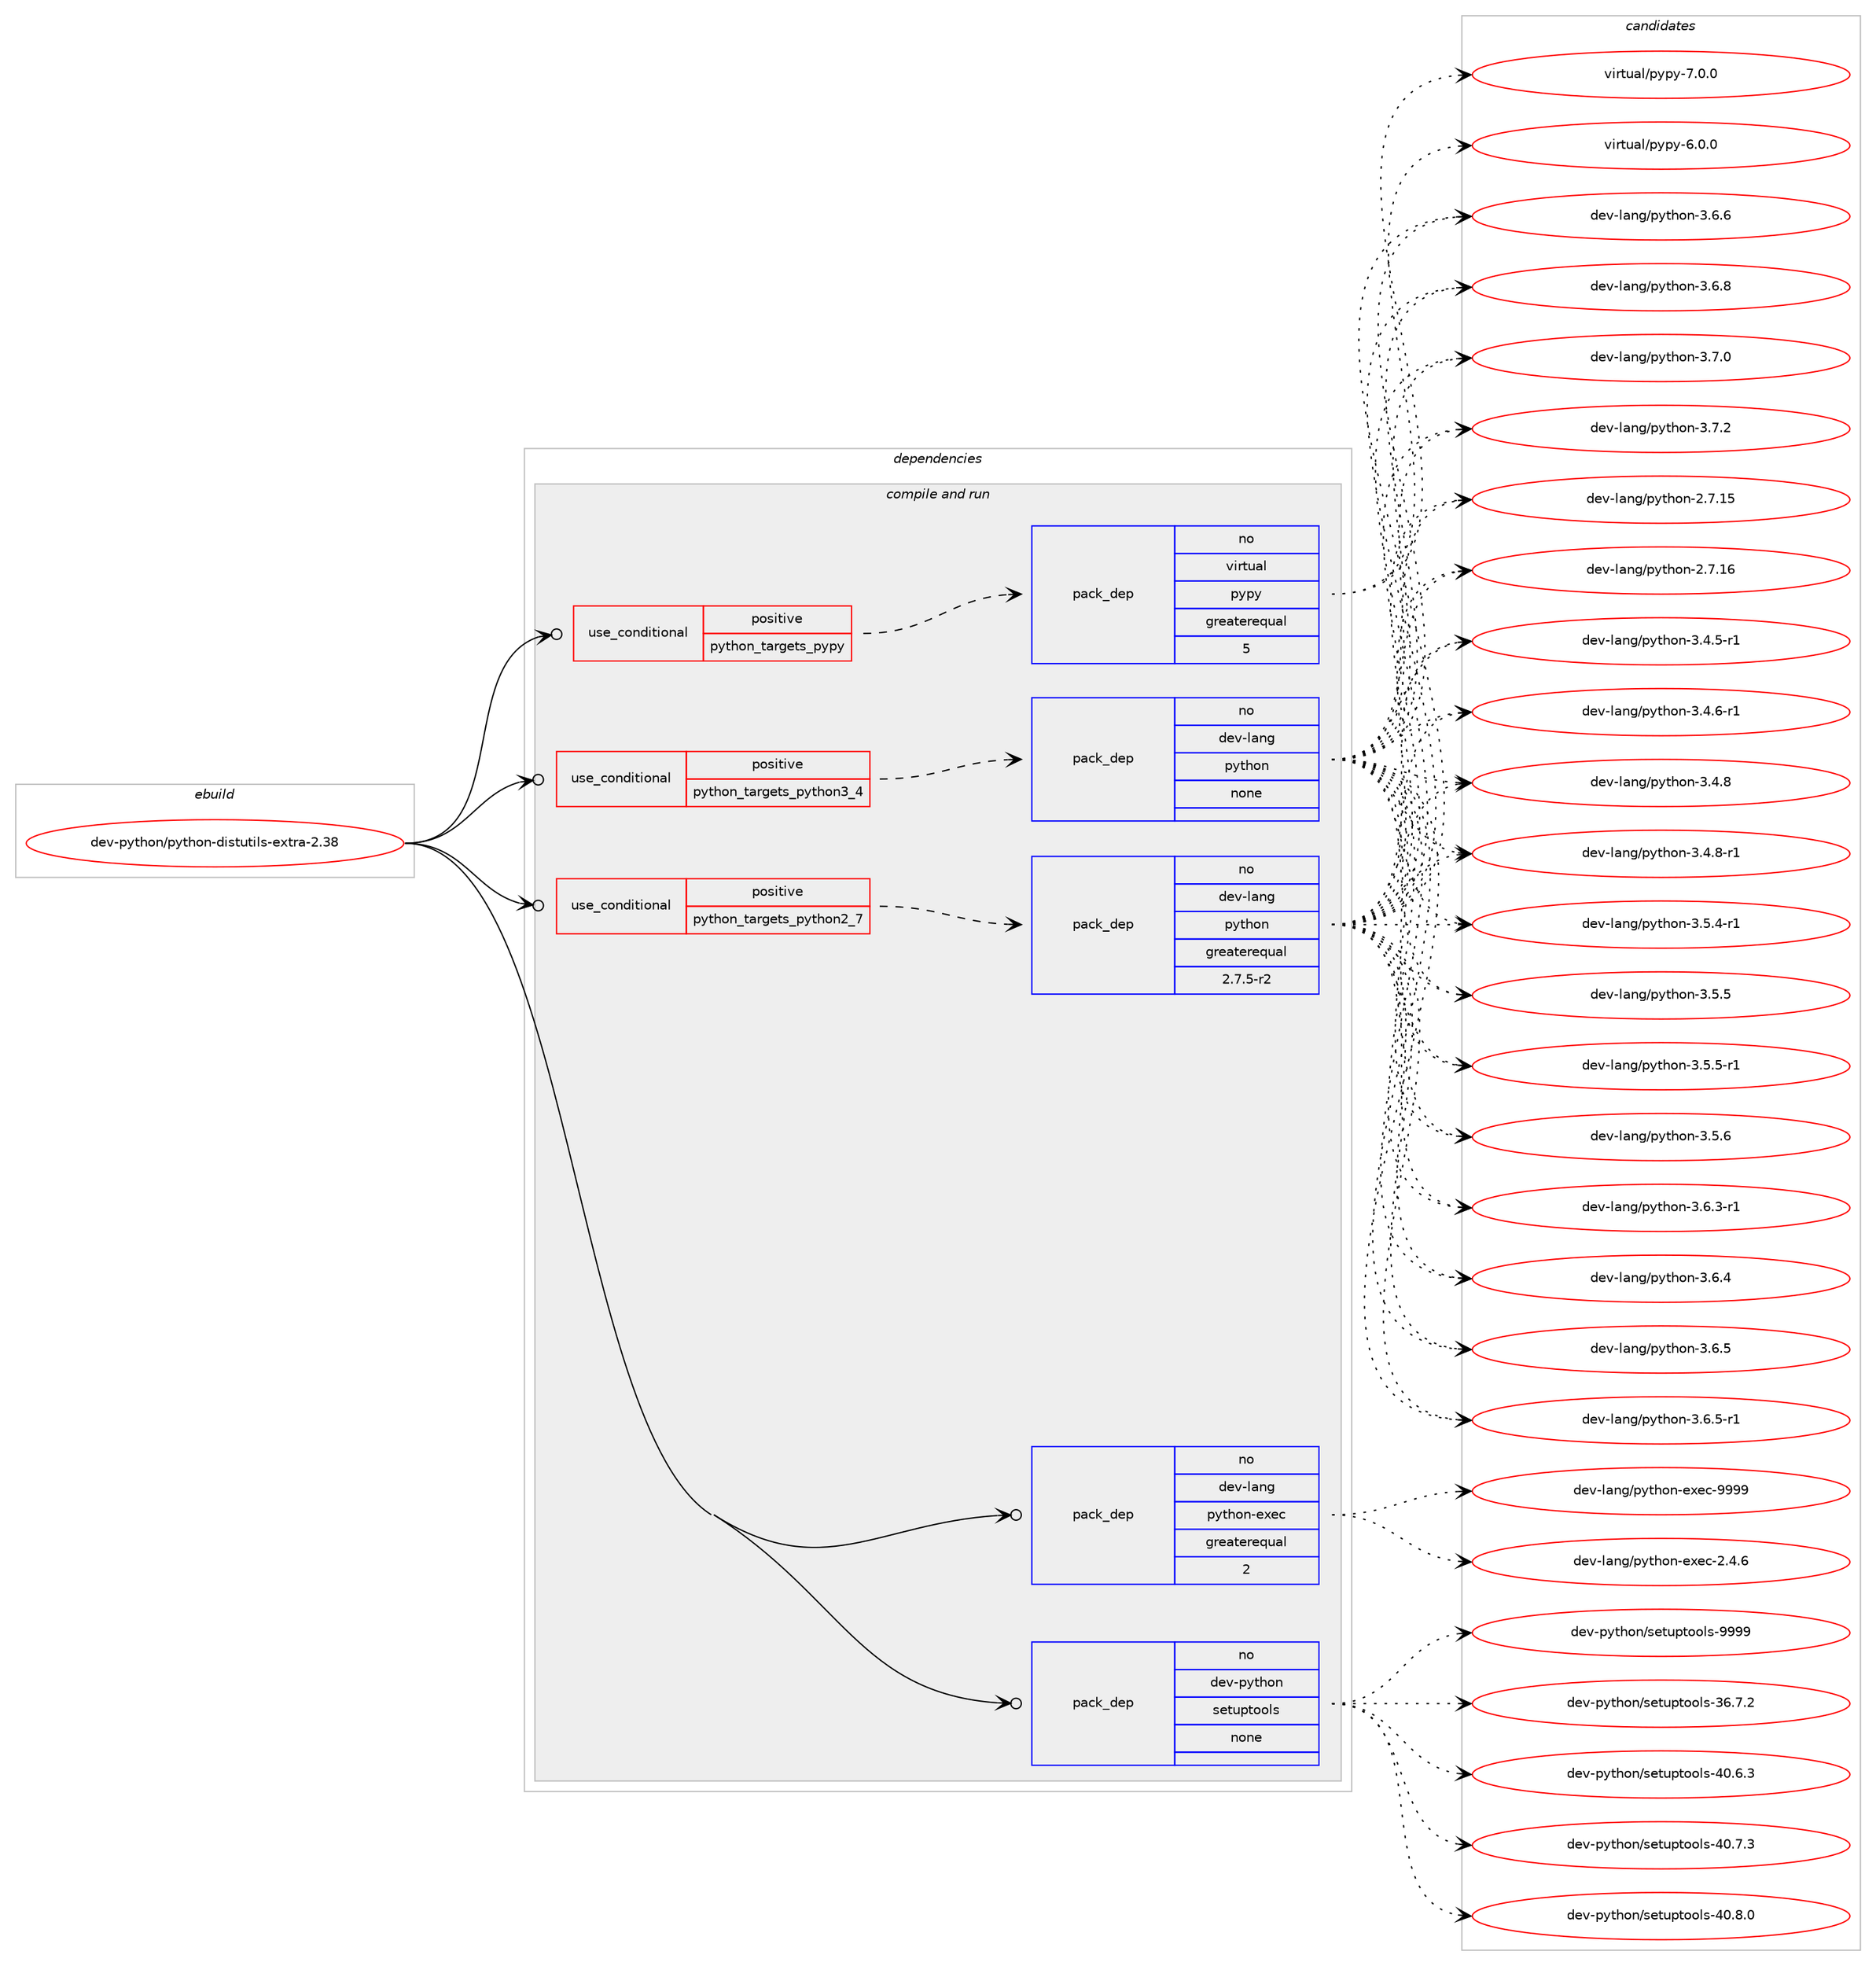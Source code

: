 digraph prolog {

# *************
# Graph options
# *************

newrank=true;
concentrate=true;
compound=true;
graph [rankdir=LR,fontname=Helvetica,fontsize=10,ranksep=1.5];#, ranksep=2.5, nodesep=0.2];
edge  [arrowhead=vee];
node  [fontname=Helvetica,fontsize=10];

# **********
# The ebuild
# **********

subgraph cluster_leftcol {
color=gray;
rank=same;
label=<<i>ebuild</i>>;
id [label="dev-python/python-distutils-extra-2.38", color=red, width=4, href="../dev-python/python-distutils-extra-2.38.svg"];
}

# ****************
# The dependencies
# ****************

subgraph cluster_midcol {
color=gray;
label=<<i>dependencies</i>>;
subgraph cluster_compile {
fillcolor="#eeeeee";
style=filled;
label=<<i>compile</i>>;
}
subgraph cluster_compileandrun {
fillcolor="#eeeeee";
style=filled;
label=<<i>compile and run</i>>;
subgraph cond382567 {
dependency1434686 [label=<<TABLE BORDER="0" CELLBORDER="1" CELLSPACING="0" CELLPADDING="4"><TR><TD ROWSPAN="3" CELLPADDING="10">use_conditional</TD></TR><TR><TD>positive</TD></TR><TR><TD>python_targets_pypy</TD></TR></TABLE>>, shape=none, color=red];
subgraph pack1028766 {
dependency1434687 [label=<<TABLE BORDER="0" CELLBORDER="1" CELLSPACING="0" CELLPADDING="4" WIDTH="220"><TR><TD ROWSPAN="6" CELLPADDING="30">pack_dep</TD></TR><TR><TD WIDTH="110">no</TD></TR><TR><TD>virtual</TD></TR><TR><TD>pypy</TD></TR><TR><TD>greaterequal</TD></TR><TR><TD>5</TD></TR></TABLE>>, shape=none, color=blue];
}
dependency1434686:e -> dependency1434687:w [weight=20,style="dashed",arrowhead="vee"];
}
id:e -> dependency1434686:w [weight=20,style="solid",arrowhead="odotvee"];
subgraph cond382568 {
dependency1434688 [label=<<TABLE BORDER="0" CELLBORDER="1" CELLSPACING="0" CELLPADDING="4"><TR><TD ROWSPAN="3" CELLPADDING="10">use_conditional</TD></TR><TR><TD>positive</TD></TR><TR><TD>python_targets_python2_7</TD></TR></TABLE>>, shape=none, color=red];
subgraph pack1028767 {
dependency1434689 [label=<<TABLE BORDER="0" CELLBORDER="1" CELLSPACING="0" CELLPADDING="4" WIDTH="220"><TR><TD ROWSPAN="6" CELLPADDING="30">pack_dep</TD></TR><TR><TD WIDTH="110">no</TD></TR><TR><TD>dev-lang</TD></TR><TR><TD>python</TD></TR><TR><TD>greaterequal</TD></TR><TR><TD>2.7.5-r2</TD></TR></TABLE>>, shape=none, color=blue];
}
dependency1434688:e -> dependency1434689:w [weight=20,style="dashed",arrowhead="vee"];
}
id:e -> dependency1434688:w [weight=20,style="solid",arrowhead="odotvee"];
subgraph cond382569 {
dependency1434690 [label=<<TABLE BORDER="0" CELLBORDER="1" CELLSPACING="0" CELLPADDING="4"><TR><TD ROWSPAN="3" CELLPADDING="10">use_conditional</TD></TR><TR><TD>positive</TD></TR><TR><TD>python_targets_python3_4</TD></TR></TABLE>>, shape=none, color=red];
subgraph pack1028768 {
dependency1434691 [label=<<TABLE BORDER="0" CELLBORDER="1" CELLSPACING="0" CELLPADDING="4" WIDTH="220"><TR><TD ROWSPAN="6" CELLPADDING="30">pack_dep</TD></TR><TR><TD WIDTH="110">no</TD></TR><TR><TD>dev-lang</TD></TR><TR><TD>python</TD></TR><TR><TD>none</TD></TR><TR><TD></TD></TR></TABLE>>, shape=none, color=blue];
}
dependency1434690:e -> dependency1434691:w [weight=20,style="dashed",arrowhead="vee"];
}
id:e -> dependency1434690:w [weight=20,style="solid",arrowhead="odotvee"];
subgraph pack1028769 {
dependency1434692 [label=<<TABLE BORDER="0" CELLBORDER="1" CELLSPACING="0" CELLPADDING="4" WIDTH="220"><TR><TD ROWSPAN="6" CELLPADDING="30">pack_dep</TD></TR><TR><TD WIDTH="110">no</TD></TR><TR><TD>dev-lang</TD></TR><TR><TD>python-exec</TD></TR><TR><TD>greaterequal</TD></TR><TR><TD>2</TD></TR></TABLE>>, shape=none, color=blue];
}
id:e -> dependency1434692:w [weight=20,style="solid",arrowhead="odotvee"];
subgraph pack1028770 {
dependency1434693 [label=<<TABLE BORDER="0" CELLBORDER="1" CELLSPACING="0" CELLPADDING="4" WIDTH="220"><TR><TD ROWSPAN="6" CELLPADDING="30">pack_dep</TD></TR><TR><TD WIDTH="110">no</TD></TR><TR><TD>dev-python</TD></TR><TR><TD>setuptools</TD></TR><TR><TD>none</TD></TR><TR><TD></TD></TR></TABLE>>, shape=none, color=blue];
}
id:e -> dependency1434693:w [weight=20,style="solid",arrowhead="odotvee"];
}
subgraph cluster_run {
fillcolor="#eeeeee";
style=filled;
label=<<i>run</i>>;
}
}

# **************
# The candidates
# **************

subgraph cluster_choices {
rank=same;
color=gray;
label=<<i>candidates</i>>;

subgraph choice1028766 {
color=black;
nodesep=1;
choice1181051141161179710847112121112121455446484648 [label="virtual/pypy-6.0.0", color=red, width=4,href="../virtual/pypy-6.0.0.svg"];
choice1181051141161179710847112121112121455546484648 [label="virtual/pypy-7.0.0", color=red, width=4,href="../virtual/pypy-7.0.0.svg"];
dependency1434687:e -> choice1181051141161179710847112121112121455446484648:w [style=dotted,weight="100"];
dependency1434687:e -> choice1181051141161179710847112121112121455546484648:w [style=dotted,weight="100"];
}
subgraph choice1028767 {
color=black;
nodesep=1;
choice10010111845108971101034711212111610411111045504655464953 [label="dev-lang/python-2.7.15", color=red, width=4,href="../dev-lang/python-2.7.15.svg"];
choice10010111845108971101034711212111610411111045504655464954 [label="dev-lang/python-2.7.16", color=red, width=4,href="../dev-lang/python-2.7.16.svg"];
choice1001011184510897110103471121211161041111104551465246534511449 [label="dev-lang/python-3.4.5-r1", color=red, width=4,href="../dev-lang/python-3.4.5-r1.svg"];
choice1001011184510897110103471121211161041111104551465246544511449 [label="dev-lang/python-3.4.6-r1", color=red, width=4,href="../dev-lang/python-3.4.6-r1.svg"];
choice100101118451089711010347112121116104111110455146524656 [label="dev-lang/python-3.4.8", color=red, width=4,href="../dev-lang/python-3.4.8.svg"];
choice1001011184510897110103471121211161041111104551465246564511449 [label="dev-lang/python-3.4.8-r1", color=red, width=4,href="../dev-lang/python-3.4.8-r1.svg"];
choice1001011184510897110103471121211161041111104551465346524511449 [label="dev-lang/python-3.5.4-r1", color=red, width=4,href="../dev-lang/python-3.5.4-r1.svg"];
choice100101118451089711010347112121116104111110455146534653 [label="dev-lang/python-3.5.5", color=red, width=4,href="../dev-lang/python-3.5.5.svg"];
choice1001011184510897110103471121211161041111104551465346534511449 [label="dev-lang/python-3.5.5-r1", color=red, width=4,href="../dev-lang/python-3.5.5-r1.svg"];
choice100101118451089711010347112121116104111110455146534654 [label="dev-lang/python-3.5.6", color=red, width=4,href="../dev-lang/python-3.5.6.svg"];
choice1001011184510897110103471121211161041111104551465446514511449 [label="dev-lang/python-3.6.3-r1", color=red, width=4,href="../dev-lang/python-3.6.3-r1.svg"];
choice100101118451089711010347112121116104111110455146544652 [label="dev-lang/python-3.6.4", color=red, width=4,href="../dev-lang/python-3.6.4.svg"];
choice100101118451089711010347112121116104111110455146544653 [label="dev-lang/python-3.6.5", color=red, width=4,href="../dev-lang/python-3.6.5.svg"];
choice1001011184510897110103471121211161041111104551465446534511449 [label="dev-lang/python-3.6.5-r1", color=red, width=4,href="../dev-lang/python-3.6.5-r1.svg"];
choice100101118451089711010347112121116104111110455146544654 [label="dev-lang/python-3.6.6", color=red, width=4,href="../dev-lang/python-3.6.6.svg"];
choice100101118451089711010347112121116104111110455146544656 [label="dev-lang/python-3.6.8", color=red, width=4,href="../dev-lang/python-3.6.8.svg"];
choice100101118451089711010347112121116104111110455146554648 [label="dev-lang/python-3.7.0", color=red, width=4,href="../dev-lang/python-3.7.0.svg"];
choice100101118451089711010347112121116104111110455146554650 [label="dev-lang/python-3.7.2", color=red, width=4,href="../dev-lang/python-3.7.2.svg"];
dependency1434689:e -> choice10010111845108971101034711212111610411111045504655464953:w [style=dotted,weight="100"];
dependency1434689:e -> choice10010111845108971101034711212111610411111045504655464954:w [style=dotted,weight="100"];
dependency1434689:e -> choice1001011184510897110103471121211161041111104551465246534511449:w [style=dotted,weight="100"];
dependency1434689:e -> choice1001011184510897110103471121211161041111104551465246544511449:w [style=dotted,weight="100"];
dependency1434689:e -> choice100101118451089711010347112121116104111110455146524656:w [style=dotted,weight="100"];
dependency1434689:e -> choice1001011184510897110103471121211161041111104551465246564511449:w [style=dotted,weight="100"];
dependency1434689:e -> choice1001011184510897110103471121211161041111104551465346524511449:w [style=dotted,weight="100"];
dependency1434689:e -> choice100101118451089711010347112121116104111110455146534653:w [style=dotted,weight="100"];
dependency1434689:e -> choice1001011184510897110103471121211161041111104551465346534511449:w [style=dotted,weight="100"];
dependency1434689:e -> choice100101118451089711010347112121116104111110455146534654:w [style=dotted,weight="100"];
dependency1434689:e -> choice1001011184510897110103471121211161041111104551465446514511449:w [style=dotted,weight="100"];
dependency1434689:e -> choice100101118451089711010347112121116104111110455146544652:w [style=dotted,weight="100"];
dependency1434689:e -> choice100101118451089711010347112121116104111110455146544653:w [style=dotted,weight="100"];
dependency1434689:e -> choice1001011184510897110103471121211161041111104551465446534511449:w [style=dotted,weight="100"];
dependency1434689:e -> choice100101118451089711010347112121116104111110455146544654:w [style=dotted,weight="100"];
dependency1434689:e -> choice100101118451089711010347112121116104111110455146544656:w [style=dotted,weight="100"];
dependency1434689:e -> choice100101118451089711010347112121116104111110455146554648:w [style=dotted,weight="100"];
dependency1434689:e -> choice100101118451089711010347112121116104111110455146554650:w [style=dotted,weight="100"];
}
subgraph choice1028768 {
color=black;
nodesep=1;
choice10010111845108971101034711212111610411111045504655464953 [label="dev-lang/python-2.7.15", color=red, width=4,href="../dev-lang/python-2.7.15.svg"];
choice10010111845108971101034711212111610411111045504655464954 [label="dev-lang/python-2.7.16", color=red, width=4,href="../dev-lang/python-2.7.16.svg"];
choice1001011184510897110103471121211161041111104551465246534511449 [label="dev-lang/python-3.4.5-r1", color=red, width=4,href="../dev-lang/python-3.4.5-r1.svg"];
choice1001011184510897110103471121211161041111104551465246544511449 [label="dev-lang/python-3.4.6-r1", color=red, width=4,href="../dev-lang/python-3.4.6-r1.svg"];
choice100101118451089711010347112121116104111110455146524656 [label="dev-lang/python-3.4.8", color=red, width=4,href="../dev-lang/python-3.4.8.svg"];
choice1001011184510897110103471121211161041111104551465246564511449 [label="dev-lang/python-3.4.8-r1", color=red, width=4,href="../dev-lang/python-3.4.8-r1.svg"];
choice1001011184510897110103471121211161041111104551465346524511449 [label="dev-lang/python-3.5.4-r1", color=red, width=4,href="../dev-lang/python-3.5.4-r1.svg"];
choice100101118451089711010347112121116104111110455146534653 [label="dev-lang/python-3.5.5", color=red, width=4,href="../dev-lang/python-3.5.5.svg"];
choice1001011184510897110103471121211161041111104551465346534511449 [label="dev-lang/python-3.5.5-r1", color=red, width=4,href="../dev-lang/python-3.5.5-r1.svg"];
choice100101118451089711010347112121116104111110455146534654 [label="dev-lang/python-3.5.6", color=red, width=4,href="../dev-lang/python-3.5.6.svg"];
choice1001011184510897110103471121211161041111104551465446514511449 [label="dev-lang/python-3.6.3-r1", color=red, width=4,href="../dev-lang/python-3.6.3-r1.svg"];
choice100101118451089711010347112121116104111110455146544652 [label="dev-lang/python-3.6.4", color=red, width=4,href="../dev-lang/python-3.6.4.svg"];
choice100101118451089711010347112121116104111110455146544653 [label="dev-lang/python-3.6.5", color=red, width=4,href="../dev-lang/python-3.6.5.svg"];
choice1001011184510897110103471121211161041111104551465446534511449 [label="dev-lang/python-3.6.5-r1", color=red, width=4,href="../dev-lang/python-3.6.5-r1.svg"];
choice100101118451089711010347112121116104111110455146544654 [label="dev-lang/python-3.6.6", color=red, width=4,href="../dev-lang/python-3.6.6.svg"];
choice100101118451089711010347112121116104111110455146544656 [label="dev-lang/python-3.6.8", color=red, width=4,href="../dev-lang/python-3.6.8.svg"];
choice100101118451089711010347112121116104111110455146554648 [label="dev-lang/python-3.7.0", color=red, width=4,href="../dev-lang/python-3.7.0.svg"];
choice100101118451089711010347112121116104111110455146554650 [label="dev-lang/python-3.7.2", color=red, width=4,href="../dev-lang/python-3.7.2.svg"];
dependency1434691:e -> choice10010111845108971101034711212111610411111045504655464953:w [style=dotted,weight="100"];
dependency1434691:e -> choice10010111845108971101034711212111610411111045504655464954:w [style=dotted,weight="100"];
dependency1434691:e -> choice1001011184510897110103471121211161041111104551465246534511449:w [style=dotted,weight="100"];
dependency1434691:e -> choice1001011184510897110103471121211161041111104551465246544511449:w [style=dotted,weight="100"];
dependency1434691:e -> choice100101118451089711010347112121116104111110455146524656:w [style=dotted,weight="100"];
dependency1434691:e -> choice1001011184510897110103471121211161041111104551465246564511449:w [style=dotted,weight="100"];
dependency1434691:e -> choice1001011184510897110103471121211161041111104551465346524511449:w [style=dotted,weight="100"];
dependency1434691:e -> choice100101118451089711010347112121116104111110455146534653:w [style=dotted,weight="100"];
dependency1434691:e -> choice1001011184510897110103471121211161041111104551465346534511449:w [style=dotted,weight="100"];
dependency1434691:e -> choice100101118451089711010347112121116104111110455146534654:w [style=dotted,weight="100"];
dependency1434691:e -> choice1001011184510897110103471121211161041111104551465446514511449:w [style=dotted,weight="100"];
dependency1434691:e -> choice100101118451089711010347112121116104111110455146544652:w [style=dotted,weight="100"];
dependency1434691:e -> choice100101118451089711010347112121116104111110455146544653:w [style=dotted,weight="100"];
dependency1434691:e -> choice1001011184510897110103471121211161041111104551465446534511449:w [style=dotted,weight="100"];
dependency1434691:e -> choice100101118451089711010347112121116104111110455146544654:w [style=dotted,weight="100"];
dependency1434691:e -> choice100101118451089711010347112121116104111110455146544656:w [style=dotted,weight="100"];
dependency1434691:e -> choice100101118451089711010347112121116104111110455146554648:w [style=dotted,weight="100"];
dependency1434691:e -> choice100101118451089711010347112121116104111110455146554650:w [style=dotted,weight="100"];
}
subgraph choice1028769 {
color=black;
nodesep=1;
choice1001011184510897110103471121211161041111104510112010199455046524654 [label="dev-lang/python-exec-2.4.6", color=red, width=4,href="../dev-lang/python-exec-2.4.6.svg"];
choice10010111845108971101034711212111610411111045101120101994557575757 [label="dev-lang/python-exec-9999", color=red, width=4,href="../dev-lang/python-exec-9999.svg"];
dependency1434692:e -> choice1001011184510897110103471121211161041111104510112010199455046524654:w [style=dotted,weight="100"];
dependency1434692:e -> choice10010111845108971101034711212111610411111045101120101994557575757:w [style=dotted,weight="100"];
}
subgraph choice1028770 {
color=black;
nodesep=1;
choice100101118451121211161041111104711510111611711211611111110811545515446554650 [label="dev-python/setuptools-36.7.2", color=red, width=4,href="../dev-python/setuptools-36.7.2.svg"];
choice100101118451121211161041111104711510111611711211611111110811545524846544651 [label="dev-python/setuptools-40.6.3", color=red, width=4,href="../dev-python/setuptools-40.6.3.svg"];
choice100101118451121211161041111104711510111611711211611111110811545524846554651 [label="dev-python/setuptools-40.7.3", color=red, width=4,href="../dev-python/setuptools-40.7.3.svg"];
choice100101118451121211161041111104711510111611711211611111110811545524846564648 [label="dev-python/setuptools-40.8.0", color=red, width=4,href="../dev-python/setuptools-40.8.0.svg"];
choice10010111845112121116104111110471151011161171121161111111081154557575757 [label="dev-python/setuptools-9999", color=red, width=4,href="../dev-python/setuptools-9999.svg"];
dependency1434693:e -> choice100101118451121211161041111104711510111611711211611111110811545515446554650:w [style=dotted,weight="100"];
dependency1434693:e -> choice100101118451121211161041111104711510111611711211611111110811545524846544651:w [style=dotted,weight="100"];
dependency1434693:e -> choice100101118451121211161041111104711510111611711211611111110811545524846554651:w [style=dotted,weight="100"];
dependency1434693:e -> choice100101118451121211161041111104711510111611711211611111110811545524846564648:w [style=dotted,weight="100"];
dependency1434693:e -> choice10010111845112121116104111110471151011161171121161111111081154557575757:w [style=dotted,weight="100"];
}
}

}
